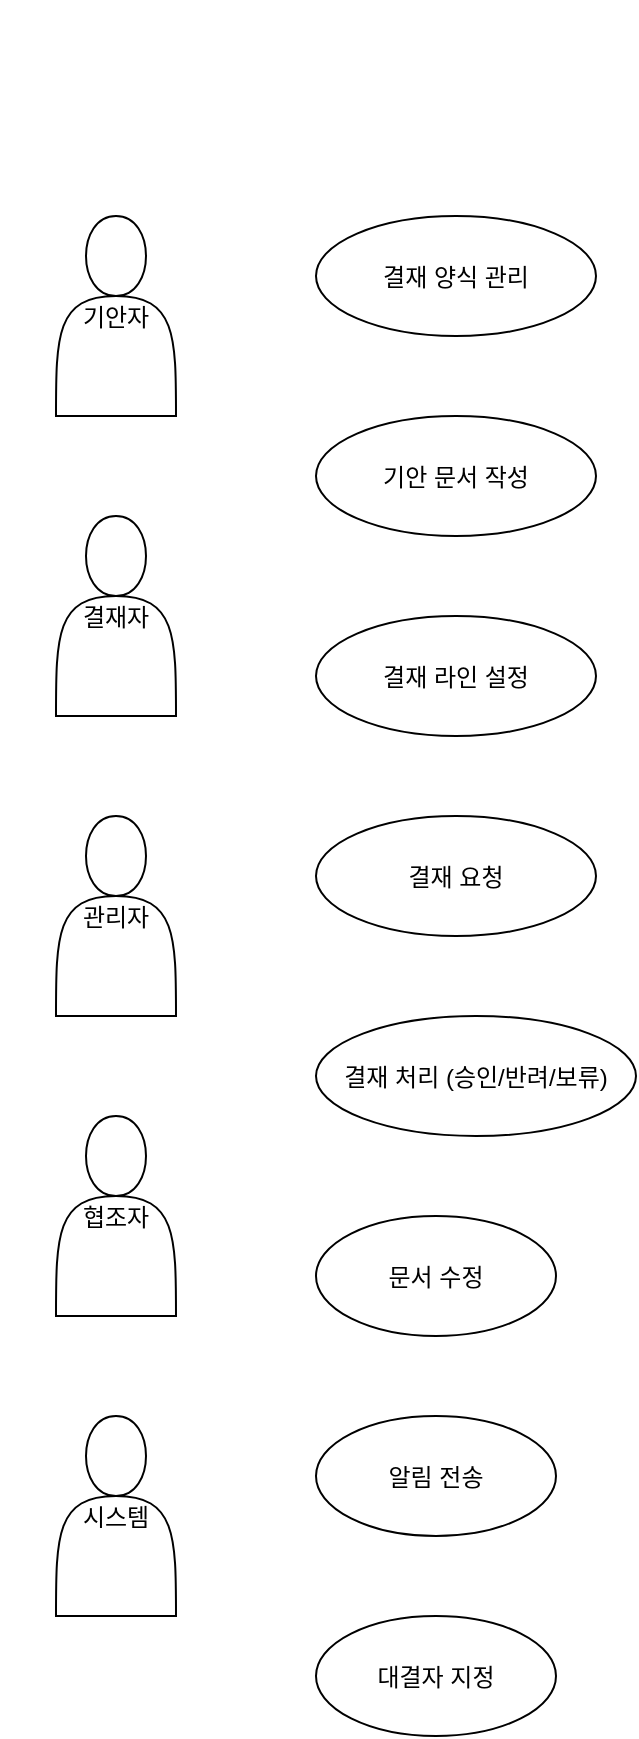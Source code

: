 <?xml version="1.0" encoding="UTF-8"?>
<mxGraphModel dx="1010" dy="544" grid="1" gridSize="10" guides="1" tooltips="1" connect="1" arrows="1" fold="1" page="1" pageScale="1" pageWidth="827" pageHeight="1169" math="0" shadow="0">
  <root>
    <mxCell id="0" />
    <mxCell id="1" parent="0" />
    
    <!-- Actors -->
    <mxCell id="A1" value="기안자" style="shape=actor;" vertex="1" parent="1">
      <mxGeometry x="20" y="100" width="60" height="100" as="geometry" />
    </mxCell>
    <mxCell id="A2" value="결재자" style="shape=actor;" vertex="1" parent="1">
      <mxGeometry x="20" y="250" width="60" height="100" as="geometry" />
    </mxCell>
    <mxCell id="A3" value="관리자" style="shape=actor;" vertex="1" parent="1">
      <mxGeometry x="20" y="400" width="60" height="100" as="geometry" />
    </mxCell>
    <mxCell id="A4" value="협조자" style="shape=actor;" vertex="1" parent="1">
      <mxGeometry x="20" y="550" width="60" height="100" as="geometry" />
    </mxCell>
    <mxCell id="A5" value="시스템" style="shape=actor;" vertex="1" parent="1">
      <mxGeometry x="20" y="700" width="60" height="100" as="geometry" />
    </mxCell>
    
    <!-- Use Cases -->
    <mxCell id="U1" value="결재 양식 관리" style="ellipse;" vertex="1" parent="1">
      <mxGeometry x="150" y="100" width="140" height="60" as="geometry" />
    </mxCell>
    <mxCell id="U2" value="기안 문서 작성" style="ellipse;" vertex="1" parent="1">
      <mxGeometry x="150" y="200" width="140" height="60" as="geometry" />
    </mxCell>
    <mxCell id="U3" value="결재 라인 설정" style="ellipse;" vertex="1" parent="1">
      <mxGeometry x="150" y="300" width="140" height="60" as="geometry" />
    </mxCell>
    <mxCell id="U4" value="결재 요청" style="ellipse;" vertex="1" parent="1">
      <mxGeometry x="150" y="400" width="140" height="60" as="geometry" />
    </mxCell>
    <mxCell id="U5" value="결재 처리 (승인/반려/보류)" style="ellipse;" vertex="1" parent="1">
      <mxGeometry x="150" y="500" width="160" height="60" as="geometry" />
    </mxCell>
    <mxCell id="U6" value="문서 수정" style="ellipse;" vertex="1" parent="1">
      <mxGeometry x="150" y="600" width="120" height="60" as="geometry" />
    </mxCell>
    <mxCell id="U7" value="알림 전송" style="ellipse;" vertex="1" parent="1">
      <mxGeometry x="150" y="700" width="120" height="60" as="geometry" />
    </mxCell>
    <mxCell id="U8" value="대결자 지정" style="ellipse;" vertex="1" parent="1">
      <mxGeometry x="150" y="800" width="120" height="60" as="geometry" />
    </mxCell>
    
    <!-- Connections -->
    <mxCell id="C1" edge="1" source="A1" target="U1" parent="1" />
    <mxCell id="C2" edge="1" source="A1" target="U2" parent="1" />
    <mxCell id="C3" edge="1" source="A1" target="U3" parent="1" />
    <mxCell id="C4" edge="1" source="A1" target="U4" parent="1" />
    <mxCell id="C5" edge="1" source="A1" target="U6" parent="1" />
    <mxCell id="C6" edge="1" source="A2" target="U5" parent="1" />
    <mxCell id="C7" edge="1" source="A2" target="U8" parent="1" />
    <mxCell id="C8" edge="1" source="A3" target="U7" parent="1" />
    <mxCell id="C9" edge="1" source="A5" target="U7" parent="1" />
    <mxCell id="C10" edge="1" source="A1" target="U5" parent="1" />
  </root>
</mxGraphModel>
